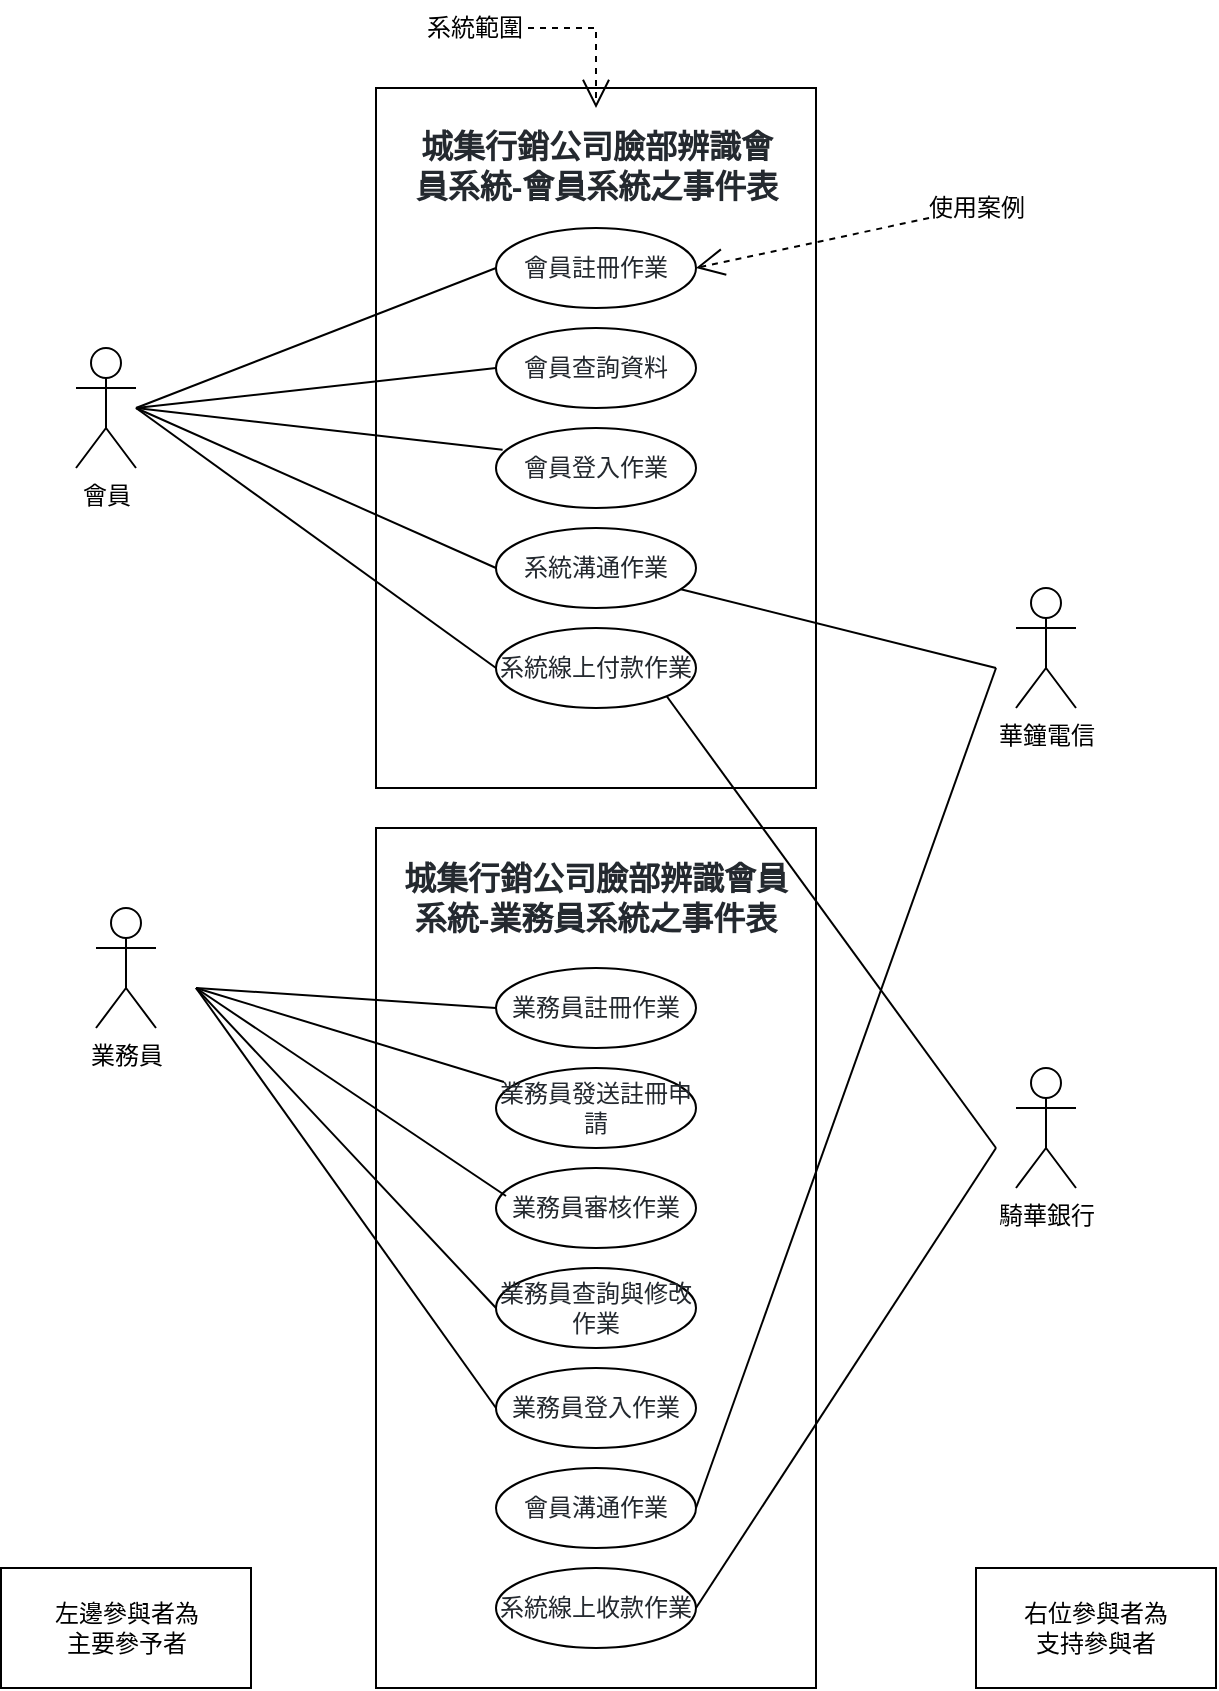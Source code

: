 <mxfile version="17.4.5" type="device" pages="2"><diagram id="V7DGzK6TTjDBdNX_tZ4m" name="(b) 小題"><mxGraphModel dx="1422" dy="738" grid="1" gridSize="10" guides="1" tooltips="1" connect="1" arrows="1" fold="1" page="1" pageScale="1" pageWidth="827" pageHeight="1169" math="0" shadow="0"><root><mxCell id="0"/><mxCell id="1" parent="0"/><mxCell id="xPcevQnETAoKrkc4TR7p-1" value="" style="rounded=0;whiteSpace=wrap;html=1;" parent="1" vertex="1"><mxGeometry x="320" y="110" width="220" height="350" as="geometry"/></mxCell><mxCell id="xPcevQnETAoKrkc4TR7p-2" value="&lt;h4 dir=&quot;auto&quot; style=&quot;box-sizing: border-box ; margin-top: 24px ; margin-bottom: 16px ; font-size: 16px ; line-height: 1.25 ; color: rgb(36 , 41 , 47) ; font-family: , &amp;#34;blinkmacsystemfont&amp;#34; , &amp;#34;segoe ui&amp;#34; , &amp;#34;helvetica&amp;#34; , &amp;#34;arial&amp;#34; , sans-serif , &amp;#34;apple color emoji&amp;#34; , &amp;#34;segoe ui emoji&amp;#34; ; background-color: rgb(255 , 255 , 255)&quot;&gt;城集行銷公司臉部辨識會員系統-會員系統之事件表&lt;/h4&gt;" style="text;html=1;strokeColor=none;fillColor=none;align=center;verticalAlign=middle;whiteSpace=wrap;rounded=0;" parent="1" vertex="1"><mxGeometry x="337.5" y="130" width="185" height="30" as="geometry"/></mxCell><mxCell id="xPcevQnETAoKrkc4TR7p-3" value="&lt;font color=&quot;#24292f&quot;&gt;會員註冊作業&lt;/font&gt;" style="ellipse;whiteSpace=wrap;html=1;align=center;" parent="1" vertex="1"><mxGeometry x="380" y="180" width="100" height="40" as="geometry"/></mxCell><mxCell id="xPcevQnETAoKrkc4TR7p-4" value="&lt;font color=&quot;#24292f&quot;&gt;會員查詢資料&lt;/font&gt;" style="ellipse;whiteSpace=wrap;html=1;align=center;" parent="1" vertex="1"><mxGeometry x="380" y="230" width="100" height="40" as="geometry"/></mxCell><mxCell id="xPcevQnETAoKrkc4TR7p-5" value="&lt;font color=&quot;#24292f&quot;&gt;會員登入作業&lt;/font&gt;" style="ellipse;whiteSpace=wrap;html=1;align=center;" parent="1" vertex="1"><mxGeometry x="380" y="280" width="100" height="40" as="geometry"/></mxCell><mxCell id="xPcevQnETAoKrkc4TR7p-6" value="&lt;font color=&quot;#24292f&quot;&gt;系統溝通作業&lt;/font&gt;" style="ellipse;whiteSpace=wrap;html=1;align=center;" parent="1" vertex="1"><mxGeometry x="380" y="330" width="100" height="40" as="geometry"/></mxCell><mxCell id="xPcevQnETAoKrkc4TR7p-7" value="&lt;font color=&quot;#24292f&quot;&gt;系統線上付款作業&lt;/font&gt;" style="ellipse;whiteSpace=wrap;html=1;align=center;" parent="1" vertex="1"><mxGeometry x="380" y="380" width="100" height="40" as="geometry"/></mxCell><mxCell id="xPcevQnETAoKrkc4TR7p-10" value="" style="rounded=0;whiteSpace=wrap;html=1;" parent="1" vertex="1"><mxGeometry x="320" y="480" width="220" height="430" as="geometry"/></mxCell><mxCell id="xPcevQnETAoKrkc4TR7p-11" value="&lt;h4 dir=&quot;auto&quot; style=&quot;box-sizing: border-box ; margin-top: 24px ; margin-bottom: 16px ; font-size: 16px ; line-height: 1.25 ; color: rgb(36 , 41 , 47) ; font-family: , &amp;#34;blinkmacsystemfont&amp;#34; , &amp;#34;segoe ui&amp;#34; , &amp;#34;helvetica&amp;#34; , &amp;#34;arial&amp;#34; , sans-serif , &amp;#34;apple color emoji&amp;#34; , &amp;#34;segoe ui emoji&amp;#34; ; background-color: rgb(255 , 255 , 255)&quot;&gt;城集行銷公司臉部辨識會員系統-業務員系統之事件表&lt;/h4&gt;" style="text;html=1;strokeColor=none;fillColor=none;align=center;verticalAlign=middle;whiteSpace=wrap;rounded=0;" parent="1" vertex="1"><mxGeometry x="330" y="501" width="200" height="19" as="geometry"/></mxCell><mxCell id="xPcevQnETAoKrkc4TR7p-12" value="&lt;font color=&quot;#24292f&quot;&gt;業務員註冊作業&lt;/font&gt;" style="ellipse;whiteSpace=wrap;html=1;align=center;" parent="1" vertex="1"><mxGeometry x="380" y="550" width="100" height="40" as="geometry"/></mxCell><mxCell id="xPcevQnETAoKrkc4TR7p-13" value="&lt;font color=&quot;#24292f&quot;&gt;業務員發送註冊申請&lt;/font&gt;" style="ellipse;whiteSpace=wrap;html=1;align=center;" parent="1" vertex="1"><mxGeometry x="380" y="600" width="100" height="40" as="geometry"/></mxCell><mxCell id="xPcevQnETAoKrkc4TR7p-14" value="&lt;font color=&quot;#24292f&quot;&gt;業務員審核作業&lt;/font&gt;" style="ellipse;whiteSpace=wrap;html=1;align=center;" parent="1" vertex="1"><mxGeometry x="380" y="650" width="100" height="40" as="geometry"/></mxCell><mxCell id="xPcevQnETAoKrkc4TR7p-15" value="&lt;font color=&quot;#24292f&quot;&gt;業務員查詢與修改作業&lt;/font&gt;" style="ellipse;whiteSpace=wrap;html=1;align=center;" parent="1" vertex="1"><mxGeometry x="380" y="700" width="100" height="40" as="geometry"/></mxCell><mxCell id="xPcevQnETAoKrkc4TR7p-16" value="&lt;font color=&quot;#24292f&quot;&gt;業務員登入作業&lt;/font&gt;" style="ellipse;whiteSpace=wrap;html=1;align=center;" parent="1" vertex="1"><mxGeometry x="380" y="750" width="100" height="40" as="geometry"/></mxCell><mxCell id="xPcevQnETAoKrkc4TR7p-17" value="&lt;font color=&quot;#24292f&quot;&gt;會員溝通作業&lt;/font&gt;" style="ellipse;whiteSpace=wrap;html=1;align=center;" parent="1" vertex="1"><mxGeometry x="380" y="800" width="100" height="40" as="geometry"/></mxCell><mxCell id="xPcevQnETAoKrkc4TR7p-18" value="&lt;font color=&quot;#24292f&quot;&gt;系統線上收款作業&lt;/font&gt;" style="ellipse;whiteSpace=wrap;html=1;align=center;" parent="1" vertex="1"><mxGeometry x="380" y="850" width="100" height="40" as="geometry"/></mxCell><mxCell id="xPcevQnETAoKrkc4TR7p-19" value="&lt;font style=&quot;vertical-align: inherit&quot;&gt;&lt;font style=&quot;vertical-align: inherit&quot;&gt;會員&lt;/font&gt;&lt;/font&gt;" style="shape=umlActor;verticalLabelPosition=bottom;verticalAlign=top;html=1;outlineConnect=0;fontSize=12;" parent="1" vertex="1"><mxGeometry x="170" y="240" width="30" height="60" as="geometry"/></mxCell><mxCell id="xPcevQnETAoKrkc4TR7p-20" value="&lt;font style=&quot;vertical-align: inherit&quot;&gt;&lt;font style=&quot;vertical-align: inherit&quot;&gt;&lt;font style=&quot;vertical-align: inherit&quot;&gt;&lt;font style=&quot;vertical-align: inherit&quot;&gt;業務員&lt;/font&gt;&lt;/font&gt;&lt;/font&gt;&lt;/font&gt;" style="shape=umlActor;verticalLabelPosition=bottom;verticalAlign=top;html=1;outlineConnect=0;fontSize=12;" parent="1" vertex="1"><mxGeometry x="180" y="520" width="30" height="60" as="geometry"/></mxCell><mxCell id="xPcevQnETAoKrkc4TR7p-21" value="&lt;font style=&quot;vertical-align: inherit&quot;&gt;&lt;font style=&quot;vertical-align: inherit&quot;&gt;&lt;font style=&quot;vertical-align: inherit&quot;&gt;&lt;font style=&quot;vertical-align: inherit&quot;&gt;騎華銀行&lt;/font&gt;&lt;/font&gt;&lt;/font&gt;&lt;/font&gt;" style="shape=umlActor;verticalLabelPosition=bottom;verticalAlign=top;html=1;outlineConnect=0;fontSize=12;" parent="1" vertex="1"><mxGeometry x="640" y="600" width="30" height="60" as="geometry"/></mxCell><mxCell id="xPcevQnETAoKrkc4TR7p-22" value="&lt;font style=&quot;vertical-align: inherit&quot;&gt;&lt;font style=&quot;vertical-align: inherit&quot;&gt;&lt;font style=&quot;vertical-align: inherit&quot;&gt;&lt;font style=&quot;vertical-align: inherit&quot;&gt;華鐘電信&lt;/font&gt;&lt;/font&gt;&lt;/font&gt;&lt;/font&gt;" style="shape=umlActor;verticalLabelPosition=bottom;verticalAlign=top;html=1;outlineConnect=0;fontSize=12;" parent="1" vertex="1"><mxGeometry x="640" y="360" width="30" height="60" as="geometry"/></mxCell><mxCell id="xPcevQnETAoKrkc4TR7p-23" value="&lt;font style=&quot;vertical-align: inherit&quot;&gt;&lt;font style=&quot;vertical-align: inherit&quot;&gt;系統範圍&lt;/font&gt;&lt;/font&gt;" style="endArrow=open;endSize=12;dashed=1;html=1;rounded=0;fontSize=12;" parent="1" edge="1"><mxGeometry x="-0.846" width="160" relative="1" as="geometry"><mxPoint x="360" y="80" as="sourcePoint"/><mxPoint x="430" y="120" as="targetPoint"/><Array as="points"><mxPoint x="430" y="80"/></Array><mxPoint as="offset"/></mxGeometry></mxCell><mxCell id="xPcevQnETAoKrkc4TR7p-24" value="&lt;font style=&quot;vertical-align: inherit&quot;&gt;&lt;font style=&quot;vertical-align: inherit&quot;&gt;使用案例&lt;/font&gt;&lt;/font&gt;" style="endArrow=open;endSize=12;dashed=1;html=1;rounded=0;fontSize=12;entryX=1;entryY=0.5;entryDx=0;entryDy=0;" parent="1" target="xPcevQnETAoKrkc4TR7p-3" edge="1"><mxGeometry x="-1" width="160" relative="1" as="geometry"><mxPoint x="620" y="170" as="sourcePoint"/><mxPoint x="490" y="350" as="targetPoint"/><mxPoint as="offset"/></mxGeometry></mxCell><mxCell id="xPcevQnETAoKrkc4TR7p-25" value="" style="endArrow=none;html=1;rounded=0;fontSize=12;exitX=0;exitY=0.5;exitDx=0;exitDy=0;" parent="1" source="xPcevQnETAoKrkc4TR7p-3" edge="1"><mxGeometry width="50" height="50" relative="1" as="geometry"><mxPoint x="390" y="300" as="sourcePoint"/><mxPoint x="200" y="270" as="targetPoint"/></mxGeometry></mxCell><mxCell id="xPcevQnETAoKrkc4TR7p-26" value="" style="endArrow=none;html=1;rounded=0;fontSize=12;exitX=0.033;exitY=0.271;exitDx=0;exitDy=0;exitPerimeter=0;" parent="1" source="xPcevQnETAoKrkc4TR7p-5" edge="1"><mxGeometry width="50" height="50" relative="1" as="geometry"><mxPoint x="380" y="300" as="sourcePoint"/><mxPoint x="200" y="270" as="targetPoint"/></mxGeometry></mxCell><mxCell id="xPcevQnETAoKrkc4TR7p-27" value="" style="endArrow=none;html=1;rounded=0;fontSize=12;" parent="1" edge="1"><mxGeometry width="50" height="50" relative="1" as="geometry"><mxPoint x="380" y="350" as="sourcePoint"/><mxPoint x="200" y="270" as="targetPoint"/></mxGeometry></mxCell><mxCell id="xPcevQnETAoKrkc4TR7p-28" value="" style="endArrow=none;html=1;rounded=0;fontSize=12;exitX=0;exitY=0.5;exitDx=0;exitDy=0;" parent="1" source="xPcevQnETAoKrkc4TR7p-7" edge="1"><mxGeometry width="50" height="50" relative="1" as="geometry"><mxPoint x="380" y="350" as="sourcePoint"/><mxPoint x="200" y="270" as="targetPoint"/></mxGeometry></mxCell><mxCell id="xPcevQnETAoKrkc4TR7p-54" value="&lt;font style=&quot;vertical-align: inherit&quot;&gt;&lt;font style=&quot;vertical-align: inherit&quot;&gt;左邊參與者為&lt;br&gt;主要參予者&lt;/font&gt;&lt;/font&gt;" style="rounded=0;whiteSpace=wrap;html=1;fontSize=12;" parent="1" vertex="1"><mxGeometry x="132.5" y="850" width="125" height="60" as="geometry"/></mxCell><mxCell id="xPcevQnETAoKrkc4TR7p-55" value="&lt;font style=&quot;vertical-align: inherit&quot;&gt;&lt;font style=&quot;vertical-align: inherit&quot;&gt;&lt;font style=&quot;vertical-align: inherit&quot;&gt;&lt;font style=&quot;vertical-align: inherit&quot;&gt;右位參與者為&lt;br&gt;支持參與者&lt;/font&gt;&lt;/font&gt;&lt;/font&gt;&lt;/font&gt;" style="rounded=0;whiteSpace=wrap;html=1;fontSize=12;" parent="1" vertex="1"><mxGeometry x="620" y="850" width="120" height="60" as="geometry"/></mxCell><mxCell id="xPcevQnETAoKrkc4TR7p-56" value="" style="endArrow=none;html=1;rounded=0;exitX=0;exitY=0.5;exitDx=0;exitDy=0;" parent="1" source="xPcevQnETAoKrkc4TR7p-4" edge="1"><mxGeometry width="50" height="50" relative="1" as="geometry"><mxPoint x="390" y="480" as="sourcePoint"/><mxPoint x="200" y="270" as="targetPoint"/></mxGeometry></mxCell><mxCell id="xPcevQnETAoKrkc4TR7p-58" value="" style="endArrow=none;html=1;rounded=0;exitX=0;exitY=0.5;exitDx=0;exitDy=0;" parent="1" source="xPcevQnETAoKrkc4TR7p-12" edge="1"><mxGeometry width="50" height="50" relative="1" as="geometry"><mxPoint x="390" y="580" as="sourcePoint"/><mxPoint x="230" y="560" as="targetPoint"/></mxGeometry></mxCell><mxCell id="xPcevQnETAoKrkc4TR7p-59" value="" style="endArrow=none;html=1;rounded=0;exitX=0.04;exitY=0.175;exitDx=0;exitDy=0;exitPerimeter=0;" parent="1" source="xPcevQnETAoKrkc4TR7p-13" edge="1"><mxGeometry width="50" height="50" relative="1" as="geometry"><mxPoint x="390" y="580" as="sourcePoint"/><mxPoint x="230" y="560" as="targetPoint"/></mxGeometry></mxCell><mxCell id="xPcevQnETAoKrkc4TR7p-60" value="" style="endArrow=none;html=1;rounded=0;exitX=0.05;exitY=0.35;exitDx=0;exitDy=0;exitPerimeter=0;" parent="1" source="xPcevQnETAoKrkc4TR7p-14" edge="1"><mxGeometry width="50" height="50" relative="1" as="geometry"><mxPoint x="390" y="580" as="sourcePoint"/><mxPoint x="230" y="560" as="targetPoint"/></mxGeometry></mxCell><mxCell id="xPcevQnETAoKrkc4TR7p-61" value="" style="endArrow=none;html=1;rounded=0;exitX=0;exitY=0.5;exitDx=0;exitDy=0;" parent="1" source="xPcevQnETAoKrkc4TR7p-15" edge="1"><mxGeometry width="50" height="50" relative="1" as="geometry"><mxPoint x="390" y="580" as="sourcePoint"/><mxPoint x="230" y="560" as="targetPoint"/></mxGeometry></mxCell><mxCell id="xPcevQnETAoKrkc4TR7p-62" value="" style="endArrow=none;html=1;rounded=0;exitX=0;exitY=0.5;exitDx=0;exitDy=0;" parent="1" source="xPcevQnETAoKrkc4TR7p-16" edge="1"><mxGeometry width="50" height="50" relative="1" as="geometry"><mxPoint x="390" y="580" as="sourcePoint"/><mxPoint x="230" y="560" as="targetPoint"/></mxGeometry></mxCell><mxCell id="xPcevQnETAoKrkc4TR7p-63" value="" style="endArrow=none;html=1;rounded=0;" parent="1" source="xPcevQnETAoKrkc4TR7p-6" edge="1"><mxGeometry width="50" height="50" relative="1" as="geometry"><mxPoint x="390" y="530" as="sourcePoint"/><mxPoint x="630" y="400" as="targetPoint"/></mxGeometry></mxCell><mxCell id="xPcevQnETAoKrkc4TR7p-64" value="" style="endArrow=none;html=1;rounded=0;exitX=1;exitY=0.5;exitDx=0;exitDy=0;" parent="1" source="xPcevQnETAoKrkc4TR7p-17" edge="1"><mxGeometry width="50" height="50" relative="1" as="geometry"><mxPoint x="390" y="610" as="sourcePoint"/><mxPoint x="630" y="400" as="targetPoint"/></mxGeometry></mxCell><mxCell id="xPcevQnETAoKrkc4TR7p-65" value="" style="endArrow=none;html=1;rounded=0;exitX=1;exitY=1;exitDx=0;exitDy=0;" parent="1" source="xPcevQnETAoKrkc4TR7p-7" edge="1"><mxGeometry width="50" height="50" relative="1" as="geometry"><mxPoint x="390" y="610" as="sourcePoint"/><mxPoint x="630" y="640" as="targetPoint"/></mxGeometry></mxCell><mxCell id="xPcevQnETAoKrkc4TR7p-66" value="" style="endArrow=none;html=1;rounded=0;exitX=1;exitY=0.5;exitDx=0;exitDy=0;" parent="1" source="xPcevQnETAoKrkc4TR7p-18" edge="1"><mxGeometry width="50" height="50" relative="1" as="geometry"><mxPoint x="390" y="780" as="sourcePoint"/><mxPoint x="630" y="640" as="targetPoint"/></mxGeometry></mxCell></root></mxGraphModel></diagram><diagram id="BZPio_Jj3uGKRLuExNS9" name="(d) 小題"><mxGraphModel dx="1422" dy="738" grid="1" gridSize="10" guides="1" tooltips="1" connect="1" arrows="1" fold="1" page="1" pageScale="1" pageWidth="827" pageHeight="1169" math="0" shadow="0"><root><mxCell id="Udvxj7O8KsXDByOM07qp-0"/><mxCell id="Udvxj7O8KsXDByOM07qp-1" parent="Udvxj7O8KsXDByOM07qp-0"/></root></mxGraphModel></diagram></mxfile>